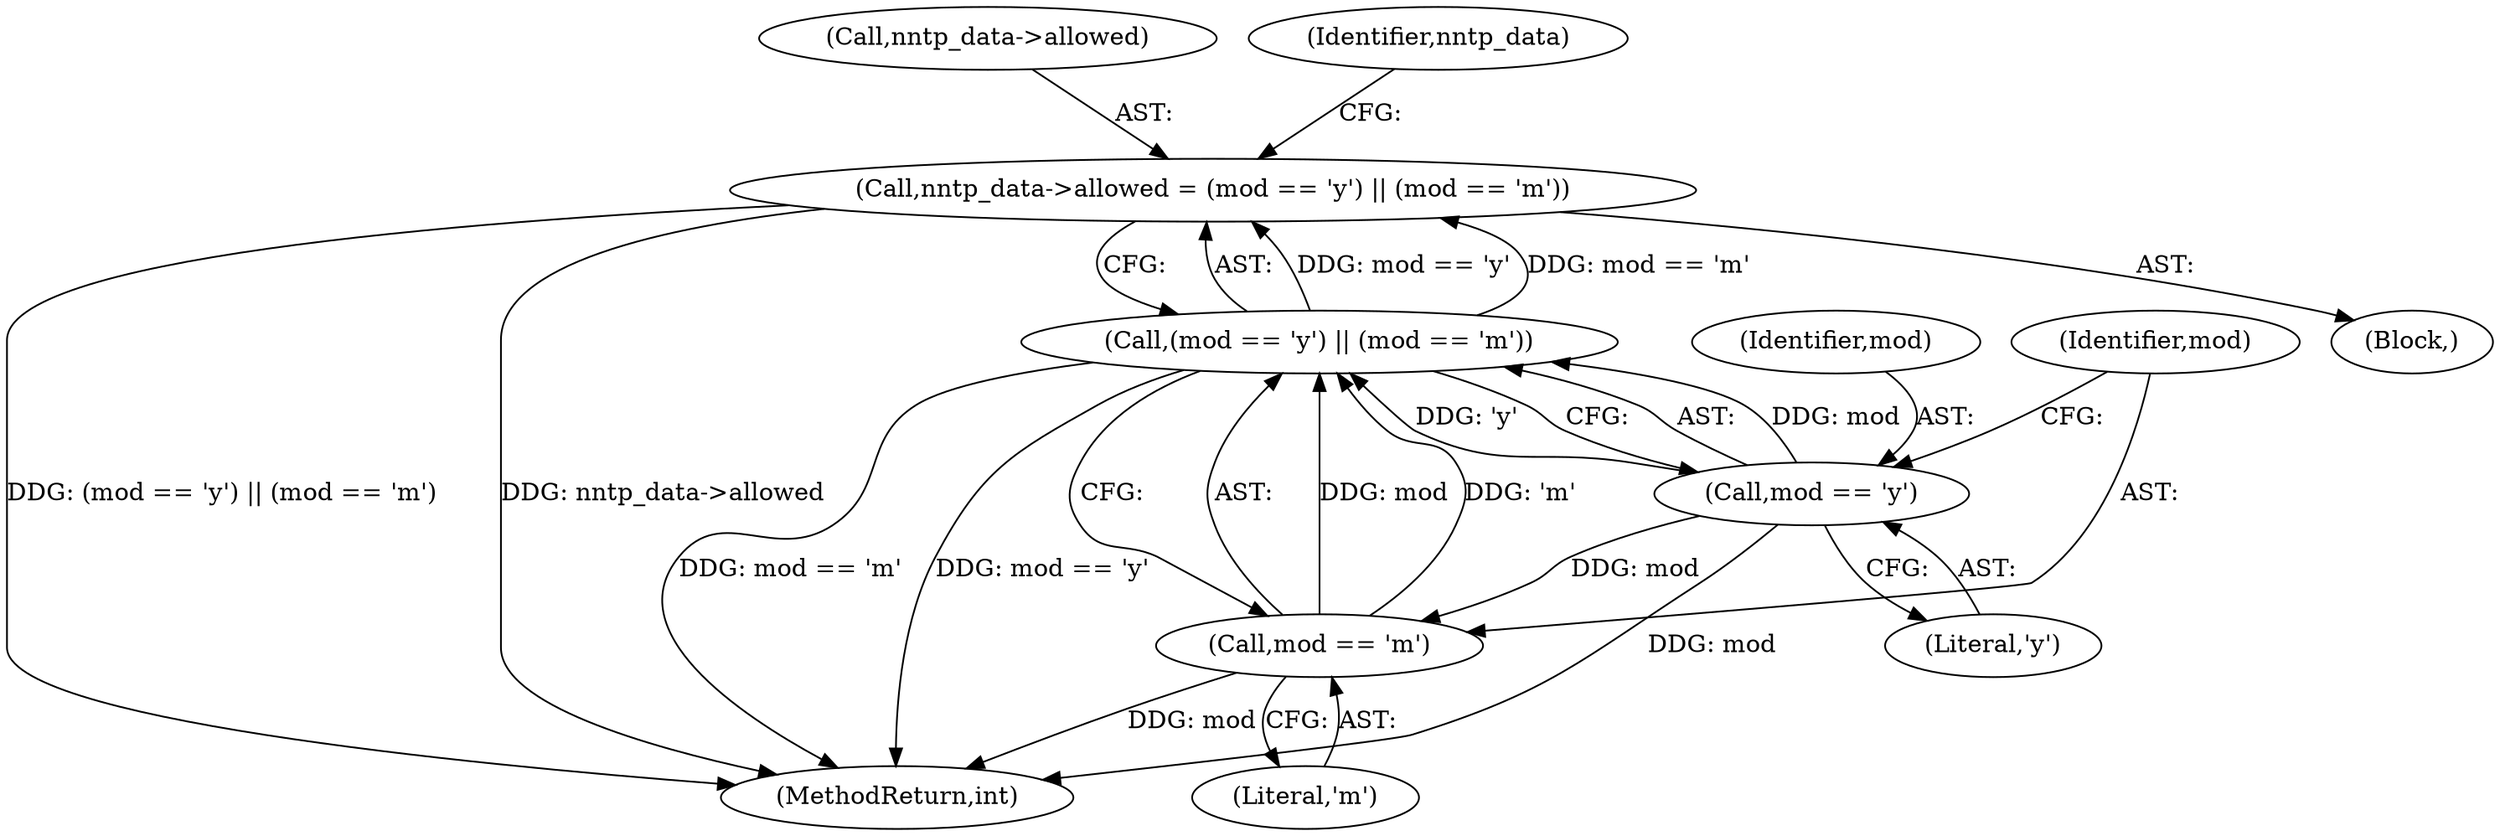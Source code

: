 digraph "0_neomutt_6296f7153f0c9d5e5cd3aaf08f9731e56621bdd3@pointer" {
"1000164" [label="(Call,nntp_data->allowed = (mod == 'y') || (mod == 'm'))"];
"1000168" [label="(Call,(mod == 'y') || (mod == 'm'))"];
"1000169" [label="(Call,mod == 'y')"];
"1000172" [label="(Call,mod == 'm')"];
"1000168" [label="(Call,(mod == 'y') || (mod == 'm'))"];
"1000225" [label="(MethodReturn,int)"];
"1000171" [label="(Literal,'y')"];
"1000169" [label="(Call,mod == 'y')"];
"1000103" [label="(Block,)"];
"1000164" [label="(Call,nntp_data->allowed = (mod == 'y') || (mod == 'm'))"];
"1000165" [label="(Call,nntp_data->allowed)"];
"1000174" [label="(Literal,'m')"];
"1000178" [label="(Identifier,nntp_data)"];
"1000172" [label="(Call,mod == 'm')"];
"1000170" [label="(Identifier,mod)"];
"1000173" [label="(Identifier,mod)"];
"1000164" -> "1000103"  [label="AST: "];
"1000164" -> "1000168"  [label="CFG: "];
"1000165" -> "1000164"  [label="AST: "];
"1000168" -> "1000164"  [label="AST: "];
"1000178" -> "1000164"  [label="CFG: "];
"1000164" -> "1000225"  [label="DDG: (mod == 'y') || (mod == 'm')"];
"1000164" -> "1000225"  [label="DDG: nntp_data->allowed"];
"1000168" -> "1000164"  [label="DDG: mod == 'y'"];
"1000168" -> "1000164"  [label="DDG: mod == 'm'"];
"1000168" -> "1000169"  [label="CFG: "];
"1000168" -> "1000172"  [label="CFG: "];
"1000169" -> "1000168"  [label="AST: "];
"1000172" -> "1000168"  [label="AST: "];
"1000168" -> "1000225"  [label="DDG: mod == 'm'"];
"1000168" -> "1000225"  [label="DDG: mod == 'y'"];
"1000169" -> "1000168"  [label="DDG: mod"];
"1000169" -> "1000168"  [label="DDG: 'y'"];
"1000172" -> "1000168"  [label="DDG: mod"];
"1000172" -> "1000168"  [label="DDG: 'm'"];
"1000169" -> "1000171"  [label="CFG: "];
"1000170" -> "1000169"  [label="AST: "];
"1000171" -> "1000169"  [label="AST: "];
"1000173" -> "1000169"  [label="CFG: "];
"1000169" -> "1000225"  [label="DDG: mod"];
"1000169" -> "1000172"  [label="DDG: mod"];
"1000172" -> "1000174"  [label="CFG: "];
"1000173" -> "1000172"  [label="AST: "];
"1000174" -> "1000172"  [label="AST: "];
"1000172" -> "1000225"  [label="DDG: mod"];
}
